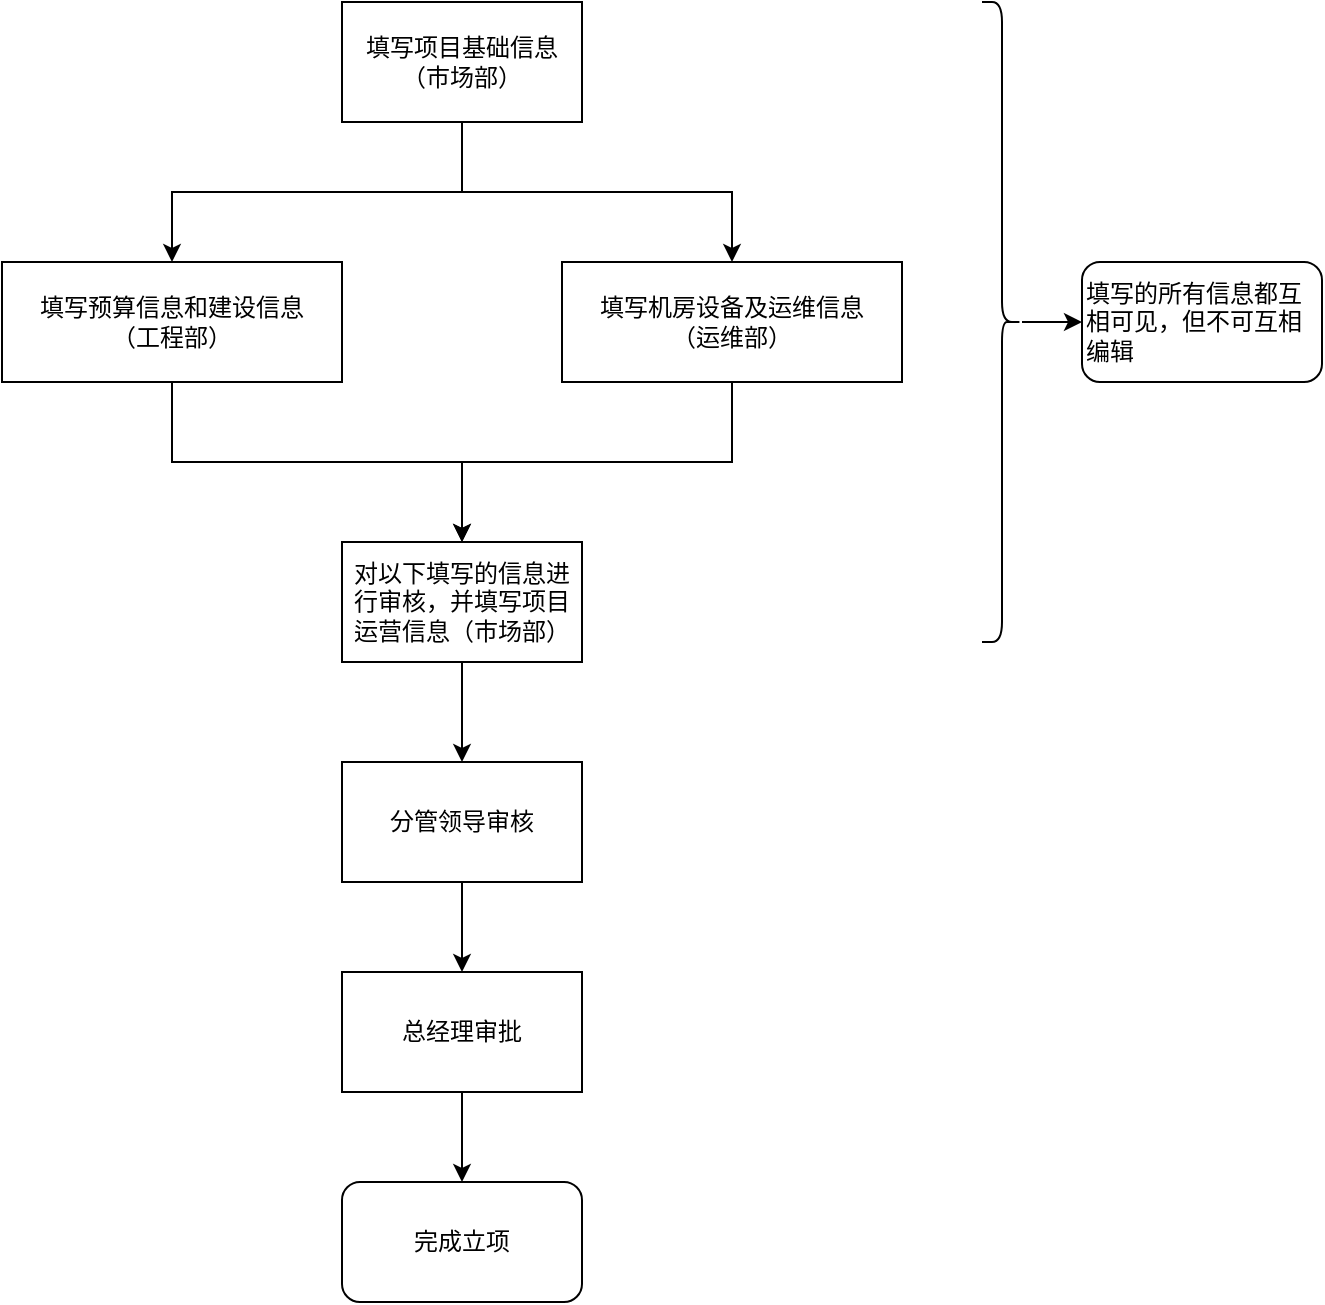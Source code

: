 <mxfile version="21.6.6" type="github">
  <diagram name="第 1 页" id="nlEEVLn6xtF4sZ3uUOPl">
    <mxGraphModel dx="1194" dy="639" grid="1" gridSize="10" guides="1" tooltips="1" connect="1" arrows="1" fold="1" page="1" pageScale="1" pageWidth="827" pageHeight="1169" math="0" shadow="0">
      <root>
        <mxCell id="0" />
        <mxCell id="1" parent="0" />
        <mxCell id="iy5B-ksnF3wtMXwRuHSw-5" style="edgeStyle=orthogonalEdgeStyle;rounded=0;orthogonalLoop=1;jettySize=auto;html=1;exitX=0.5;exitY=1;exitDx=0;exitDy=0;entryX=0.5;entryY=0;entryDx=0;entryDy=0;" edge="1" parent="1" source="iy5B-ksnF3wtMXwRuHSw-2" target="iy5B-ksnF3wtMXwRuHSw-3">
          <mxGeometry relative="1" as="geometry" />
        </mxCell>
        <mxCell id="iy5B-ksnF3wtMXwRuHSw-6" style="edgeStyle=orthogonalEdgeStyle;rounded=0;orthogonalLoop=1;jettySize=auto;html=1;exitX=0.5;exitY=1;exitDx=0;exitDy=0;" edge="1" parent="1" source="iy5B-ksnF3wtMXwRuHSw-2" target="iy5B-ksnF3wtMXwRuHSw-4">
          <mxGeometry relative="1" as="geometry" />
        </mxCell>
        <mxCell id="iy5B-ksnF3wtMXwRuHSw-2" value="填写项目基础信息（市场部）" style="rounded=0;whiteSpace=wrap;html=1;" vertex="1" parent="1">
          <mxGeometry x="210" y="100" width="120" height="60" as="geometry" />
        </mxCell>
        <mxCell id="iy5B-ksnF3wtMXwRuHSw-8" style="edgeStyle=orthogonalEdgeStyle;rounded=0;orthogonalLoop=1;jettySize=auto;html=1;entryX=0.5;entryY=0;entryDx=0;entryDy=0;" edge="1" parent="1" source="iy5B-ksnF3wtMXwRuHSw-3" target="iy5B-ksnF3wtMXwRuHSw-7">
          <mxGeometry relative="1" as="geometry" />
        </mxCell>
        <mxCell id="iy5B-ksnF3wtMXwRuHSw-3" value="填写预算信息和建设信息&lt;br&gt;（工程部）" style="rounded=0;whiteSpace=wrap;html=1;" vertex="1" parent="1">
          <mxGeometry x="40" y="230" width="170" height="60" as="geometry" />
        </mxCell>
        <mxCell id="iy5B-ksnF3wtMXwRuHSw-9" style="edgeStyle=orthogonalEdgeStyle;rounded=0;orthogonalLoop=1;jettySize=auto;html=1;" edge="1" parent="1" source="iy5B-ksnF3wtMXwRuHSw-4" target="iy5B-ksnF3wtMXwRuHSw-7">
          <mxGeometry relative="1" as="geometry" />
        </mxCell>
        <mxCell id="iy5B-ksnF3wtMXwRuHSw-4" value="填写机房设备及运维信息&lt;br&gt;（运维部）" style="rounded=0;whiteSpace=wrap;html=1;" vertex="1" parent="1">
          <mxGeometry x="320" y="230" width="170" height="60" as="geometry" />
        </mxCell>
        <mxCell id="iy5B-ksnF3wtMXwRuHSw-16" value="" style="edgeStyle=orthogonalEdgeStyle;rounded=0;orthogonalLoop=1;jettySize=auto;html=1;" edge="1" parent="1" source="iy5B-ksnF3wtMXwRuHSw-7" target="iy5B-ksnF3wtMXwRuHSw-14">
          <mxGeometry relative="1" as="geometry" />
        </mxCell>
        <mxCell id="iy5B-ksnF3wtMXwRuHSw-7" value="对以下填写的信息进行审核，并填写项目运营信息（市场部）" style="rounded=0;whiteSpace=wrap;html=1;" vertex="1" parent="1">
          <mxGeometry x="210" y="370" width="120" height="60" as="geometry" />
        </mxCell>
        <mxCell id="iy5B-ksnF3wtMXwRuHSw-12" value="" style="edgeStyle=orthogonalEdgeStyle;rounded=0;orthogonalLoop=1;jettySize=auto;html=1;" edge="1" parent="1" source="iy5B-ksnF3wtMXwRuHSw-10" target="iy5B-ksnF3wtMXwRuHSw-11">
          <mxGeometry relative="1" as="geometry" />
        </mxCell>
        <mxCell id="iy5B-ksnF3wtMXwRuHSw-10" value="" style="shape=curlyBracket;whiteSpace=wrap;html=1;rounded=1;flipH=1;labelPosition=right;verticalLabelPosition=middle;align=left;verticalAlign=middle;" vertex="1" parent="1">
          <mxGeometry x="530" y="100" width="20" height="320" as="geometry" />
        </mxCell>
        <mxCell id="iy5B-ksnF3wtMXwRuHSw-11" value="填写的所有信息都互相可见，但不可互相编辑" style="whiteSpace=wrap;html=1;align=left;rounded=1;" vertex="1" parent="1">
          <mxGeometry x="580" y="230" width="120" height="60" as="geometry" />
        </mxCell>
        <mxCell id="iy5B-ksnF3wtMXwRuHSw-17" value="" style="edgeStyle=orthogonalEdgeStyle;rounded=0;orthogonalLoop=1;jettySize=auto;html=1;" edge="1" parent="1" source="iy5B-ksnF3wtMXwRuHSw-14" target="iy5B-ksnF3wtMXwRuHSw-15">
          <mxGeometry relative="1" as="geometry" />
        </mxCell>
        <mxCell id="iy5B-ksnF3wtMXwRuHSw-14" value="分管领导审核" style="rounded=0;whiteSpace=wrap;html=1;" vertex="1" parent="1">
          <mxGeometry x="210" y="480" width="120" height="60" as="geometry" />
        </mxCell>
        <mxCell id="iy5B-ksnF3wtMXwRuHSw-19" value="" style="edgeStyle=orthogonalEdgeStyle;rounded=0;orthogonalLoop=1;jettySize=auto;html=1;" edge="1" parent="1" source="iy5B-ksnF3wtMXwRuHSw-15" target="iy5B-ksnF3wtMXwRuHSw-18">
          <mxGeometry relative="1" as="geometry" />
        </mxCell>
        <mxCell id="iy5B-ksnF3wtMXwRuHSw-15" value="总经理审批" style="rounded=0;whiteSpace=wrap;html=1;" vertex="1" parent="1">
          <mxGeometry x="210" y="585" width="120" height="60" as="geometry" />
        </mxCell>
        <mxCell id="iy5B-ksnF3wtMXwRuHSw-18" value="完成立项" style="rounded=1;whiteSpace=wrap;html=1;" vertex="1" parent="1">
          <mxGeometry x="210" y="690" width="120" height="60" as="geometry" />
        </mxCell>
      </root>
    </mxGraphModel>
  </diagram>
</mxfile>
